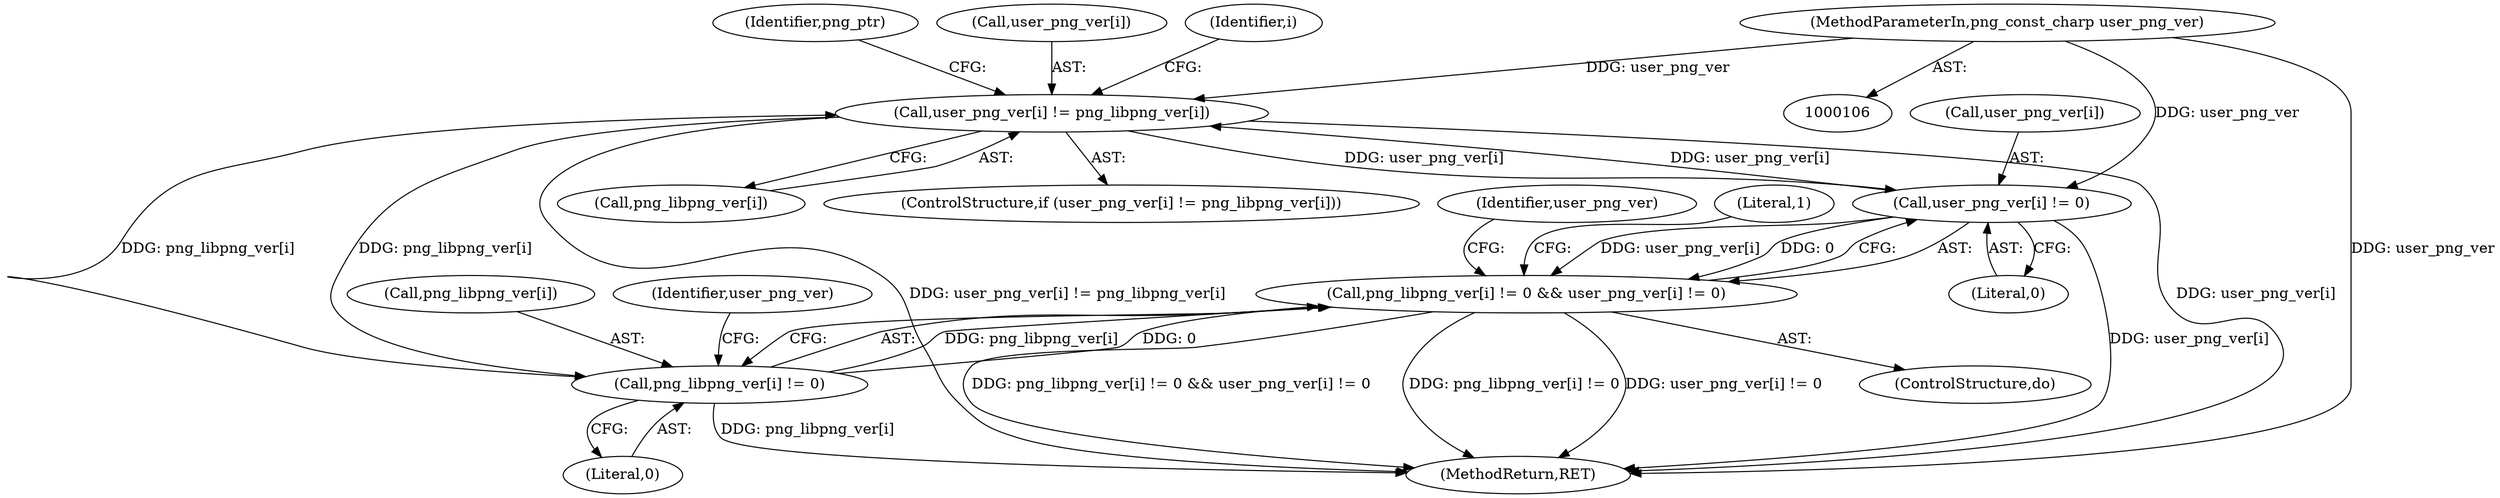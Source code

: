 digraph "0_Chrome_7f3d85b096f66870a15b37c2f40b219b2e292693_28@array" {
"1000129" [label="(Call,user_png_ver[i] != png_libpng_ver[i])"];
"1000150" [label="(Call,user_png_ver[i] != 0)"];
"1000129" [label="(Call,user_png_ver[i] != png_libpng_ver[i])"];
"1000108" [label="(MethodParameterIn,png_const_charp user_png_ver)"];
"1000145" [label="(Call,png_libpng_ver[i] != 0)"];
"1000144" [label="(Call,png_libpng_ver[i] != 0 && user_png_ver[i] != 0)"];
"1000234" [label="(MethodReturn,RET)"];
"1000133" [label="(Call,png_libpng_ver[i])"];
"1000150" [label="(Call,user_png_ver[i] != 0)"];
"1000108" [label="(MethodParameterIn,png_const_charp user_png_ver)"];
"1000149" [label="(Literal,0)"];
"1000126" [label="(ControlStructure,do)"];
"1000144" [label="(Call,png_libpng_ver[i] != 0 && user_png_ver[i] != 0)"];
"1000154" [label="(Literal,0)"];
"1000131" [label="(Identifier,user_png_ver)"];
"1000139" [label="(Identifier,png_ptr)"];
"1000145" [label="(Call,png_libpng_ver[i] != 0)"];
"1000146" [label="(Call,png_libpng_ver[i])"];
"1000156" [label="(Literal,1)"];
"1000129" [label="(Call,user_png_ver[i] != png_libpng_ver[i])"];
"1000152" [label="(Identifier,user_png_ver)"];
"1000128" [label="(ControlStructure,if (user_png_ver[i] != png_libpng_ver[i]))"];
"1000151" [label="(Call,user_png_ver[i])"];
"1000130" [label="(Call,user_png_ver[i])"];
"1000143" [label="(Identifier,i)"];
"1000129" -> "1000128"  [label="AST: "];
"1000129" -> "1000133"  [label="CFG: "];
"1000130" -> "1000129"  [label="AST: "];
"1000133" -> "1000129"  [label="AST: "];
"1000139" -> "1000129"  [label="CFG: "];
"1000143" -> "1000129"  [label="CFG: "];
"1000129" -> "1000234"  [label="DDG: user_png_ver[i]"];
"1000129" -> "1000234"  [label="DDG: user_png_ver[i] != png_libpng_ver[i]"];
"1000150" -> "1000129"  [label="DDG: user_png_ver[i]"];
"1000108" -> "1000129"  [label="DDG: user_png_ver"];
"1000145" -> "1000129"  [label="DDG: png_libpng_ver[i]"];
"1000129" -> "1000145"  [label="DDG: png_libpng_ver[i]"];
"1000129" -> "1000150"  [label="DDG: user_png_ver[i]"];
"1000150" -> "1000144"  [label="AST: "];
"1000150" -> "1000154"  [label="CFG: "];
"1000151" -> "1000150"  [label="AST: "];
"1000154" -> "1000150"  [label="AST: "];
"1000144" -> "1000150"  [label="CFG: "];
"1000150" -> "1000234"  [label="DDG: user_png_ver[i]"];
"1000150" -> "1000144"  [label="DDG: user_png_ver[i]"];
"1000150" -> "1000144"  [label="DDG: 0"];
"1000108" -> "1000150"  [label="DDG: user_png_ver"];
"1000108" -> "1000106"  [label="AST: "];
"1000108" -> "1000234"  [label="DDG: user_png_ver"];
"1000145" -> "1000144"  [label="AST: "];
"1000145" -> "1000149"  [label="CFG: "];
"1000146" -> "1000145"  [label="AST: "];
"1000149" -> "1000145"  [label="AST: "];
"1000152" -> "1000145"  [label="CFG: "];
"1000144" -> "1000145"  [label="CFG: "];
"1000145" -> "1000234"  [label="DDG: png_libpng_ver[i]"];
"1000145" -> "1000144"  [label="DDG: png_libpng_ver[i]"];
"1000145" -> "1000144"  [label="DDG: 0"];
"1000144" -> "1000126"  [label="AST: "];
"1000131" -> "1000144"  [label="CFG: "];
"1000156" -> "1000144"  [label="CFG: "];
"1000144" -> "1000234"  [label="DDG: png_libpng_ver[i] != 0 && user_png_ver[i] != 0"];
"1000144" -> "1000234"  [label="DDG: png_libpng_ver[i] != 0"];
"1000144" -> "1000234"  [label="DDG: user_png_ver[i] != 0"];
}
